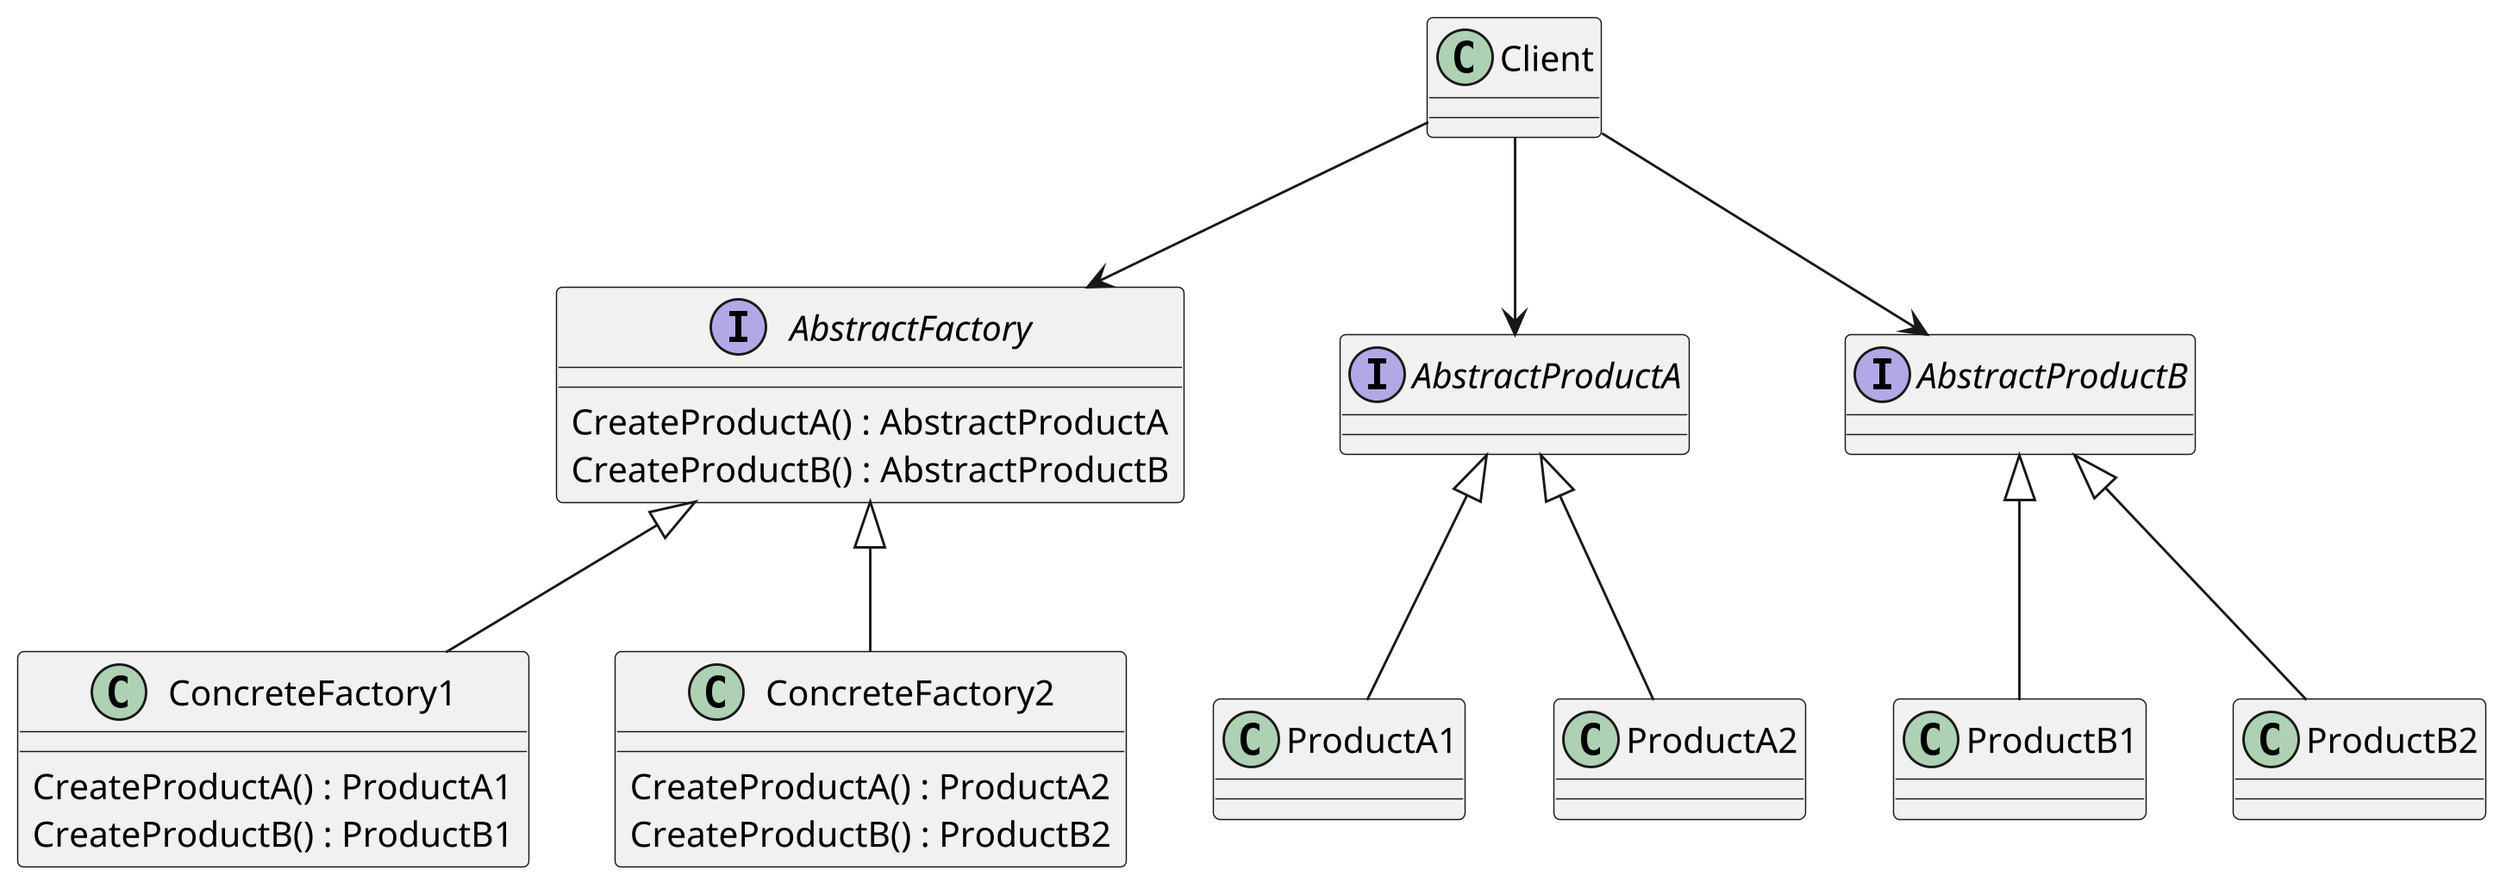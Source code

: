 @startuml AbstractFactory
scale 1024 height
interface AbstractFactory {
  CreateProductA() : AbstractProductA
  CreateProductB() : AbstractProductB
}
class ConcreteFactory1 {
  CreateProductA() : ProductA1
  CreateProductB() : ProductB1
}

class ConcreteFactory2 {
  CreateProductA() : ProductA2
  CreateProductB() : ProductB2
}
interface AbstractProductA {
}
interface AbstractProductB {
}

Client --> AbstractFactory
Client --> AbstractProductA
Client --> AbstractProductB
AbstractProductA <|-- ProductA1
AbstractProductA <|-- ProductA2
AbstractProductB <|-- ProductB1
AbstractProductB <|-- ProductB2
AbstractFactory <|-- ConcreteFactory1
AbstractFactory <|-- ConcreteFactory2

@enduml